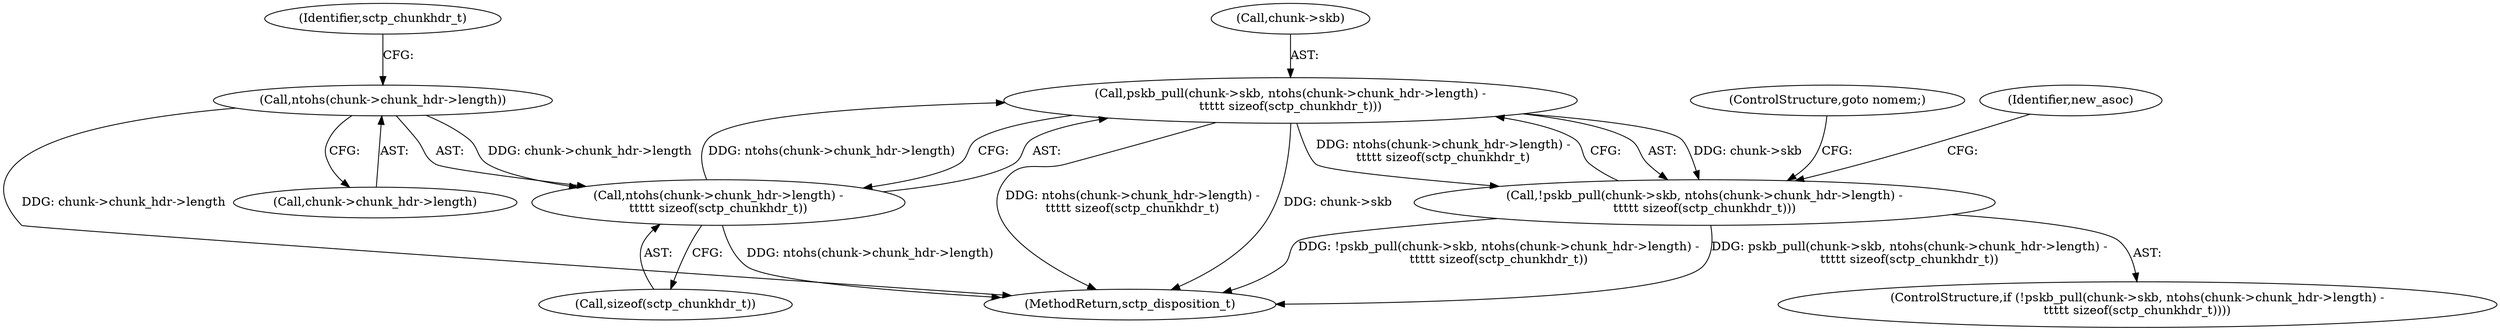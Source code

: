 digraph "0_linux_ec0223ec48a90cb605244b45f7c62de856403729@pointer" {
"1000225" [label="(Call,pskb_pull(chunk->skb, ntohs(chunk->chunk_hdr->length) -\n\t\t\t\t\t sizeof(sctp_chunkhdr_t)))"];
"1000229" [label="(Call,ntohs(chunk->chunk_hdr->length) -\n\t\t\t\t\t sizeof(sctp_chunkhdr_t))"];
"1000230" [label="(Call,ntohs(chunk->chunk_hdr->length))"];
"1000224" [label="(Call,!pskb_pull(chunk->skb, ntohs(chunk->chunk_hdr->length) -\n\t\t\t\t\t sizeof(sctp_chunkhdr_t)))"];
"1000231" [label="(Call,chunk->chunk_hdr->length)"];
"1000237" [label="(Identifier,sctp_chunkhdr_t)"];
"1000236" [label="(Call,sizeof(sctp_chunkhdr_t))"];
"1000226" [label="(Call,chunk->skb)"];
"1000225" [label="(Call,pskb_pull(chunk->skb, ntohs(chunk->chunk_hdr->length) -\n\t\t\t\t\t sizeof(sctp_chunkhdr_t)))"];
"1000545" [label="(MethodReturn,sctp_disposition_t)"];
"1000240" [label="(Identifier,new_asoc)"];
"1000224" [label="(Call,!pskb_pull(chunk->skb, ntohs(chunk->chunk_hdr->length) -\n\t\t\t\t\t sizeof(sctp_chunkhdr_t)))"];
"1000230" [label="(Call,ntohs(chunk->chunk_hdr->length))"];
"1000238" [label="(ControlStructure,goto nomem;)"];
"1000229" [label="(Call,ntohs(chunk->chunk_hdr->length) -\n\t\t\t\t\t sizeof(sctp_chunkhdr_t))"];
"1000223" [label="(ControlStructure,if (!pskb_pull(chunk->skb, ntohs(chunk->chunk_hdr->length) -\n\t\t\t\t\t sizeof(sctp_chunkhdr_t))))"];
"1000225" -> "1000224"  [label="AST: "];
"1000225" -> "1000229"  [label="CFG: "];
"1000226" -> "1000225"  [label="AST: "];
"1000229" -> "1000225"  [label="AST: "];
"1000224" -> "1000225"  [label="CFG: "];
"1000225" -> "1000545"  [label="DDG: chunk->skb"];
"1000225" -> "1000545"  [label="DDG: ntohs(chunk->chunk_hdr->length) -\n\t\t\t\t\t sizeof(sctp_chunkhdr_t)"];
"1000225" -> "1000224"  [label="DDG: chunk->skb"];
"1000225" -> "1000224"  [label="DDG: ntohs(chunk->chunk_hdr->length) -\n\t\t\t\t\t sizeof(sctp_chunkhdr_t)"];
"1000229" -> "1000225"  [label="DDG: ntohs(chunk->chunk_hdr->length)"];
"1000229" -> "1000236"  [label="CFG: "];
"1000230" -> "1000229"  [label="AST: "];
"1000236" -> "1000229"  [label="AST: "];
"1000229" -> "1000545"  [label="DDG: ntohs(chunk->chunk_hdr->length)"];
"1000230" -> "1000229"  [label="DDG: chunk->chunk_hdr->length"];
"1000230" -> "1000231"  [label="CFG: "];
"1000231" -> "1000230"  [label="AST: "];
"1000237" -> "1000230"  [label="CFG: "];
"1000230" -> "1000545"  [label="DDG: chunk->chunk_hdr->length"];
"1000224" -> "1000223"  [label="AST: "];
"1000238" -> "1000224"  [label="CFG: "];
"1000240" -> "1000224"  [label="CFG: "];
"1000224" -> "1000545"  [label="DDG: pskb_pull(chunk->skb, ntohs(chunk->chunk_hdr->length) -\n\t\t\t\t\t sizeof(sctp_chunkhdr_t))"];
"1000224" -> "1000545"  [label="DDG: !pskb_pull(chunk->skb, ntohs(chunk->chunk_hdr->length) -\n\t\t\t\t\t sizeof(sctp_chunkhdr_t))"];
}
